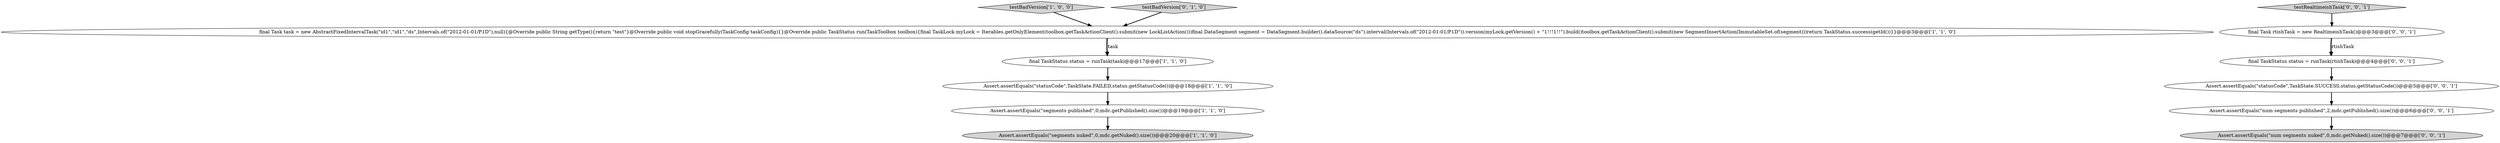 digraph {
1 [style = filled, label = "Assert.assertEquals(\"statusCode\",TaskState.FAILED,status.getStatusCode())@@@18@@@['1', '1', '0']", fillcolor = white, shape = ellipse image = "AAA0AAABBB1BBB"];
2 [style = filled, label = "testBadVersion['1', '0', '0']", fillcolor = lightgray, shape = diamond image = "AAA0AAABBB1BBB"];
0 [style = filled, label = "Assert.assertEquals(\"segments nuked\",0,mdc.getNuked().size())@@@20@@@['1', '1', '0']", fillcolor = lightgray, shape = ellipse image = "AAA0AAABBB1BBB"];
7 [style = filled, label = "Assert.assertEquals(\"statusCode\",TaskState.SUCCESS,status.getStatusCode())@@@5@@@['0', '0', '1']", fillcolor = white, shape = ellipse image = "AAA0AAABBB3BBB"];
8 [style = filled, label = "final Task rtishTask = new RealtimeishTask()@@@3@@@['0', '0', '1']", fillcolor = white, shape = ellipse image = "AAA0AAABBB3BBB"];
3 [style = filled, label = "Assert.assertEquals(\"segments published\",0,mdc.getPublished().size())@@@19@@@['1', '1', '0']", fillcolor = white, shape = ellipse image = "AAA0AAABBB1BBB"];
5 [style = filled, label = "final TaskStatus status = runTask(task)@@@17@@@['1', '1', '0']", fillcolor = white, shape = ellipse image = "AAA0AAABBB1BBB"];
10 [style = filled, label = "final TaskStatus status = runTask(rtishTask)@@@4@@@['0', '0', '1']", fillcolor = white, shape = ellipse image = "AAA0AAABBB3BBB"];
12 [style = filled, label = "testRealtimeishTask['0', '0', '1']", fillcolor = lightgray, shape = diamond image = "AAA0AAABBB3BBB"];
4 [style = filled, label = "final Task task = new AbstractFixedIntervalTask(\"id1\",\"id1\",\"ds\",Intervals.of(\"2012-01-01/P1D\"),null){@Override public String getType(){return \"test\"}@Override public void stopGracefully(TaskConfig taskConfig){}@Override public TaskStatus run(TaskToolbox toolbox){final TaskLock myLock = Iterables.getOnlyElement(toolbox.getTaskActionClient().submit(new LockListAction()))final DataSegment segment = DataSegment.builder().dataSource(\"ds\").interval(Intervals.of(\"2012-01-01/P1D\")).version(myLock.getVersion() + \"1!!!1!!\").build()toolbox.getTaskActionClient().submit(new SegmentInsertAction(ImmutableSet.of(segment)))return TaskStatus.success(getId())}}@@@3@@@['1', '1', '0']", fillcolor = white, shape = ellipse image = "AAA0AAABBB1BBB"];
11 [style = filled, label = "Assert.assertEquals(\"num segments published\",2,mdc.getPublished().size())@@@6@@@['0', '0', '1']", fillcolor = white, shape = ellipse image = "AAA0AAABBB3BBB"];
9 [style = filled, label = "Assert.assertEquals(\"num segments nuked\",0,mdc.getNuked().size())@@@7@@@['0', '0', '1']", fillcolor = lightgray, shape = ellipse image = "AAA0AAABBB3BBB"];
6 [style = filled, label = "testBadVersion['0', '1', '0']", fillcolor = lightgray, shape = diamond image = "AAA0AAABBB2BBB"];
4->5 [style = bold, label=""];
10->7 [style = bold, label=""];
1->3 [style = bold, label=""];
11->9 [style = bold, label=""];
2->4 [style = bold, label=""];
6->4 [style = bold, label=""];
3->0 [style = bold, label=""];
7->11 [style = bold, label=""];
12->8 [style = bold, label=""];
8->10 [style = bold, label=""];
8->10 [style = solid, label="rtishTask"];
4->5 [style = solid, label="task"];
5->1 [style = bold, label=""];
}
